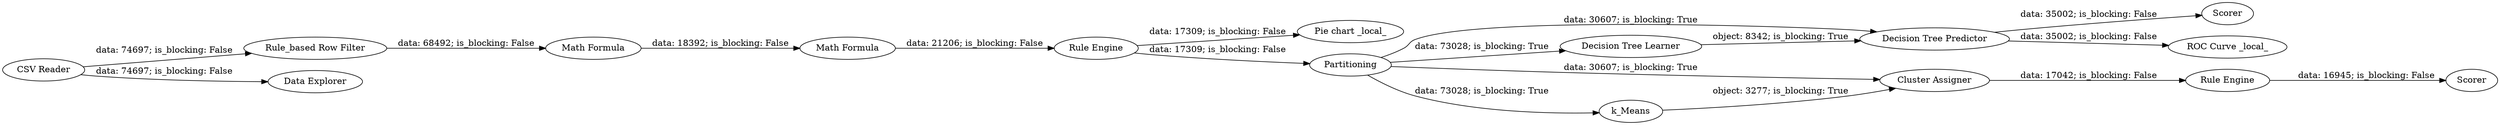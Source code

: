 digraph {
	"-9098281009505541083_11" [label="ROC Curve _local_"]
	"-9098281009505541083_16" [label="Pie chart _local_"]
	"-9098281009505541083_1" [label="CSV Reader"]
	"-9098281009505541083_9" [label="Decision Tree Predictor"]
	"-9098281009505541083_12" [label=k_Means]
	"-9098281009505541083_4" [label="Math Formula"]
	"-9098281009505541083_3" [label="Rule_based Row Filter"]
	"-9098281009505541083_14" [label="Rule Engine"]
	"-9098281009505541083_6" [label="Rule Engine"]
	"-9098281009505541083_2" [label="Data Explorer"]
	"-9098281009505541083_5" [label="Math Formula"]
	"-9098281009505541083_8" [label="Decision Tree Learner"]
	"-9098281009505541083_15" [label=Scorer]
	"-9098281009505541083_7" [label=Partitioning]
	"-9098281009505541083_13" [label="Cluster Assigner"]
	"-9098281009505541083_10" [label=Scorer]
	"-9098281009505541083_9" -> "-9098281009505541083_10" [label="data: 35002; is_blocking: False"]
	"-9098281009505541083_7" -> "-9098281009505541083_8" [label="data: 73028; is_blocking: True"]
	"-9098281009505541083_7" -> "-9098281009505541083_13" [label="data: 30607; is_blocking: True"]
	"-9098281009505541083_6" -> "-9098281009505541083_7" [label="data: 17309; is_blocking: False"]
	"-9098281009505541083_13" -> "-9098281009505541083_14" [label="data: 17042; is_blocking: False"]
	"-9098281009505541083_6" -> "-9098281009505541083_16" [label="data: 17309; is_blocking: False"]
	"-9098281009505541083_1" -> "-9098281009505541083_3" [label="data: 74697; is_blocking: False"]
	"-9098281009505541083_14" -> "-9098281009505541083_15" [label="data: 16945; is_blocking: False"]
	"-9098281009505541083_9" -> "-9098281009505541083_11" [label="data: 35002; is_blocking: False"]
	"-9098281009505541083_12" -> "-9098281009505541083_13" [label="object: 3277; is_blocking: True"]
	"-9098281009505541083_5" -> "-9098281009505541083_6" [label="data: 21206; is_blocking: False"]
	"-9098281009505541083_4" -> "-9098281009505541083_5" [label="data: 18392; is_blocking: False"]
	"-9098281009505541083_7" -> "-9098281009505541083_9" [label="data: 30607; is_blocking: True"]
	"-9098281009505541083_8" -> "-9098281009505541083_9" [label="object: 8342; is_blocking: True"]
	"-9098281009505541083_1" -> "-9098281009505541083_2" [label="data: 74697; is_blocking: False"]
	"-9098281009505541083_3" -> "-9098281009505541083_4" [label="data: 68492; is_blocking: False"]
	"-9098281009505541083_7" -> "-9098281009505541083_12" [label="data: 73028; is_blocking: True"]
	rankdir=LR
}
